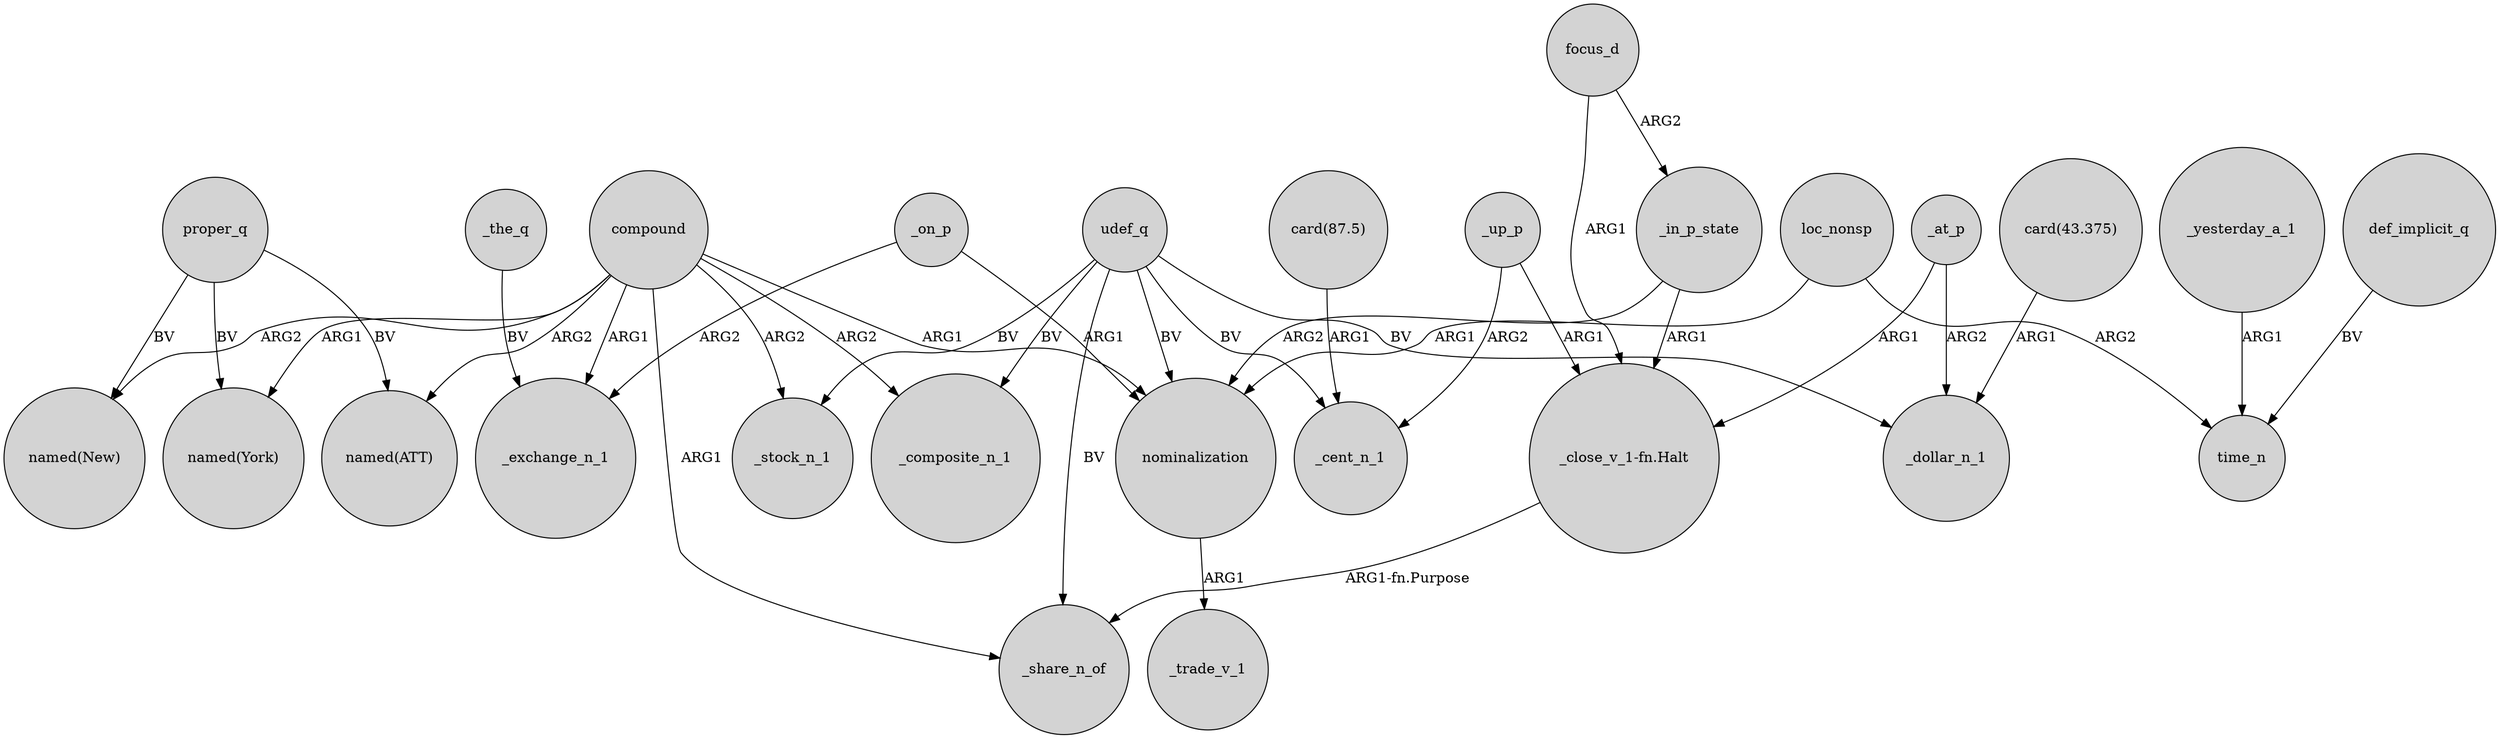 digraph {
	node [shape=circle style=filled]
	_on_p -> nominalization [label=ARG1]
	proper_q -> "named(ATT)" [label=BV]
	_in_p_state -> nominalization [label=ARG2]
	focus_d -> "_close_v_1-fn.Halt" [label=ARG1]
	focus_d -> _in_p_state [label=ARG2]
	"card(87.5)" -> _cent_n_1 [label=ARG1]
	_in_p_state -> "_close_v_1-fn.Halt" [label=ARG1]
	compound -> "named(New)" [label=ARG2]
	compound -> _share_n_of [label=ARG1]
	proper_q -> "named(New)" [label=BV]
	udef_q -> nominalization [label=BV]
	_yesterday_a_1 -> time_n [label=ARG1]
	_on_p -> _exchange_n_1 [label=ARG2]
	loc_nonsp -> nominalization [label=ARG1]
	udef_q -> _cent_n_1 [label=BV]
	_up_p -> _cent_n_1 [label=ARG2]
	compound -> _exchange_n_1 [label=ARG1]
	proper_q -> "named(York)" [label=BV]
	compound -> nominalization [label=ARG1]
	_up_p -> "_close_v_1-fn.Halt" [label=ARG1]
	udef_q -> _stock_n_1 [label=BV]
	_at_p -> _dollar_n_1 [label=ARG2]
	udef_q -> _share_n_of [label=BV]
	_at_p -> "_close_v_1-fn.Halt" [label=ARG1]
	compound -> _stock_n_1 [label=ARG2]
	"card(43.375)" -> _dollar_n_1 [label=ARG1]
	udef_q -> _dollar_n_1 [label=BV]
	udef_q -> _composite_n_1 [label=BV]
	loc_nonsp -> time_n [label=ARG2]
	compound -> "named(York)" [label=ARG1]
	_the_q -> _exchange_n_1 [label=BV]
	compound -> _composite_n_1 [label=ARG2]
	"_close_v_1-fn.Halt" -> _share_n_of [label="ARG1-fn.Purpose"]
	compound -> "named(ATT)" [label=ARG2]
	def_implicit_q -> time_n [label=BV]
	nominalization -> _trade_v_1 [label=ARG1]
}
